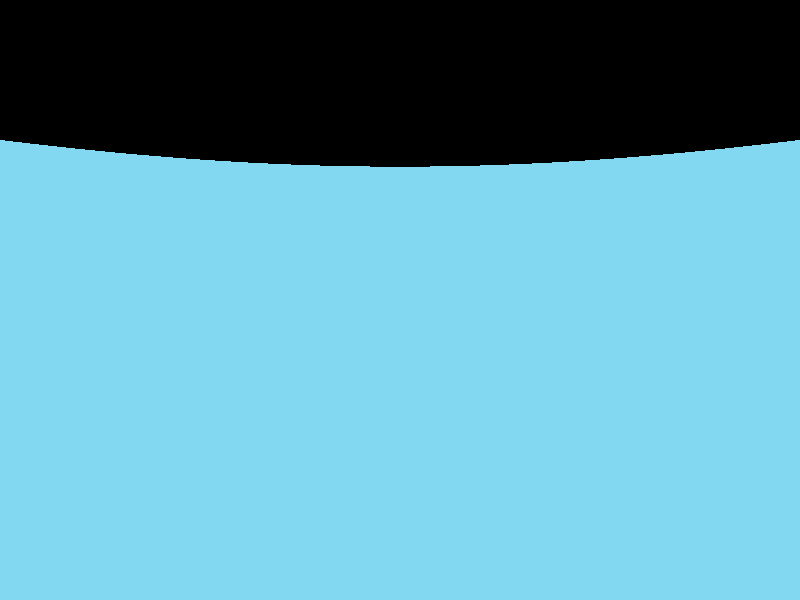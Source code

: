 #include "colors.inc"
#include "shapes.inc"
#include "stones.inc"
#include "textures.inc"
#include "skies.inc"

// camera {
//  location <0,7,7>
//  look_at <0,0,0>
//  angle 90
// }
background{ color SummerSky }
light_source { <0,10,-10> color White }



#declare blue_flower = union{
 #declare petal = union{
  object{
  cylinder{<0,0,3.5>,<0,0.1,3.5>,2}
  pigment {color Blue}
  scale<0.8,1,1>
  rotate<-20,0,0>
  }
  }
 object{ petal rotate<0,0,0>}
 object{ petal rotate<0,45,0>}
 object{ petal rotate<0,90,0>}
 object{ petal rotate<0,135,0>}
 object{ petal rotate<0,180,0>}
 object{ petal rotate<0,225,0>}
 object{ petal rotate<0,270,0>}
 object{ petal rotate<0,315,0>}
 object{cylinder{<0,0.4,0>,<0,0.8,0>,1.8}
 pigment {color Black}
 }
}

#declare red_flower = union{
 #declare petal = union{
  object{
  cylinder{<0,0,3.5>,<0,0.1,3.5>,2}
  pigment {color Red}
  scale<0.8,1,1>
  rotate<-20,0,0>
  }
  }
 object{ petal rotate<0,0,0>}
 object{ petal rotate<0,45,0>}
 object{ petal rotate<0,90,0>}
 object{ petal rotate<0,135,0>}
 object{ petal rotate<0,180,0>}
 object{ petal rotate<0,225,0>}
 object{ petal rotate<0,270,0>}
 object{ petal rotate<0,315,0>}
 object{cylinder{<0,0.4,0>,<0,0.8,0>,1.8}
 pigment {color Black}
 }
}

#declare yellow_flower = union{
 #declare petal = union{
  object{
  cylinder{<0,0,3.5>,<0,0.1,3.5>,2}
  pigment {color Yellow}
  scale<0.8,1,1>
  rotate<-20,0,0>
  }
  }
 object{ petal rotate<0,0,0>}
 object{ petal rotate<0,45,0>}
 object{ petal rotate<0,90,0>}
 object{ petal rotate<0,135,0>}
 object{ petal rotate<0,180,0>}
 object{ petal rotate<0,225,0>}
 object{ petal rotate<0,270,0>}
 object{ petal rotate<0,315,0>}
 object{cylinder{<0,0.4,0>,<0,0.8,0>,1.8}
 pigment {color Black}
 }
}

object{
 blue_flower
}
object{
 red_flower
 translate<-8,0,-6>
}
object{
 yellow_flower
 translate<8,0,-6>
}
